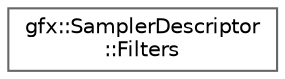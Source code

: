 digraph "Graphical Class Hierarchy"
{
 // LATEX_PDF_SIZE
  bgcolor="transparent";
  edge [fontname=Helvetica,fontsize=10,labelfontname=Helvetica,labelfontsize=10];
  node [fontname=Helvetica,fontsize=10,shape=box,height=0.2,width=0.4];
  rankdir="LR";
  Node0 [id="Node000000",label="gfx::SamplerDescriptor\l::Filters",height=0.2,width=0.4,color="grey40", fillcolor="white", style="filled",URL="$structgfx_1_1_sampler_descriptor_1_1_filters.html",tooltip="Filtering options for minification, magnification, and mipmaps."];
}
